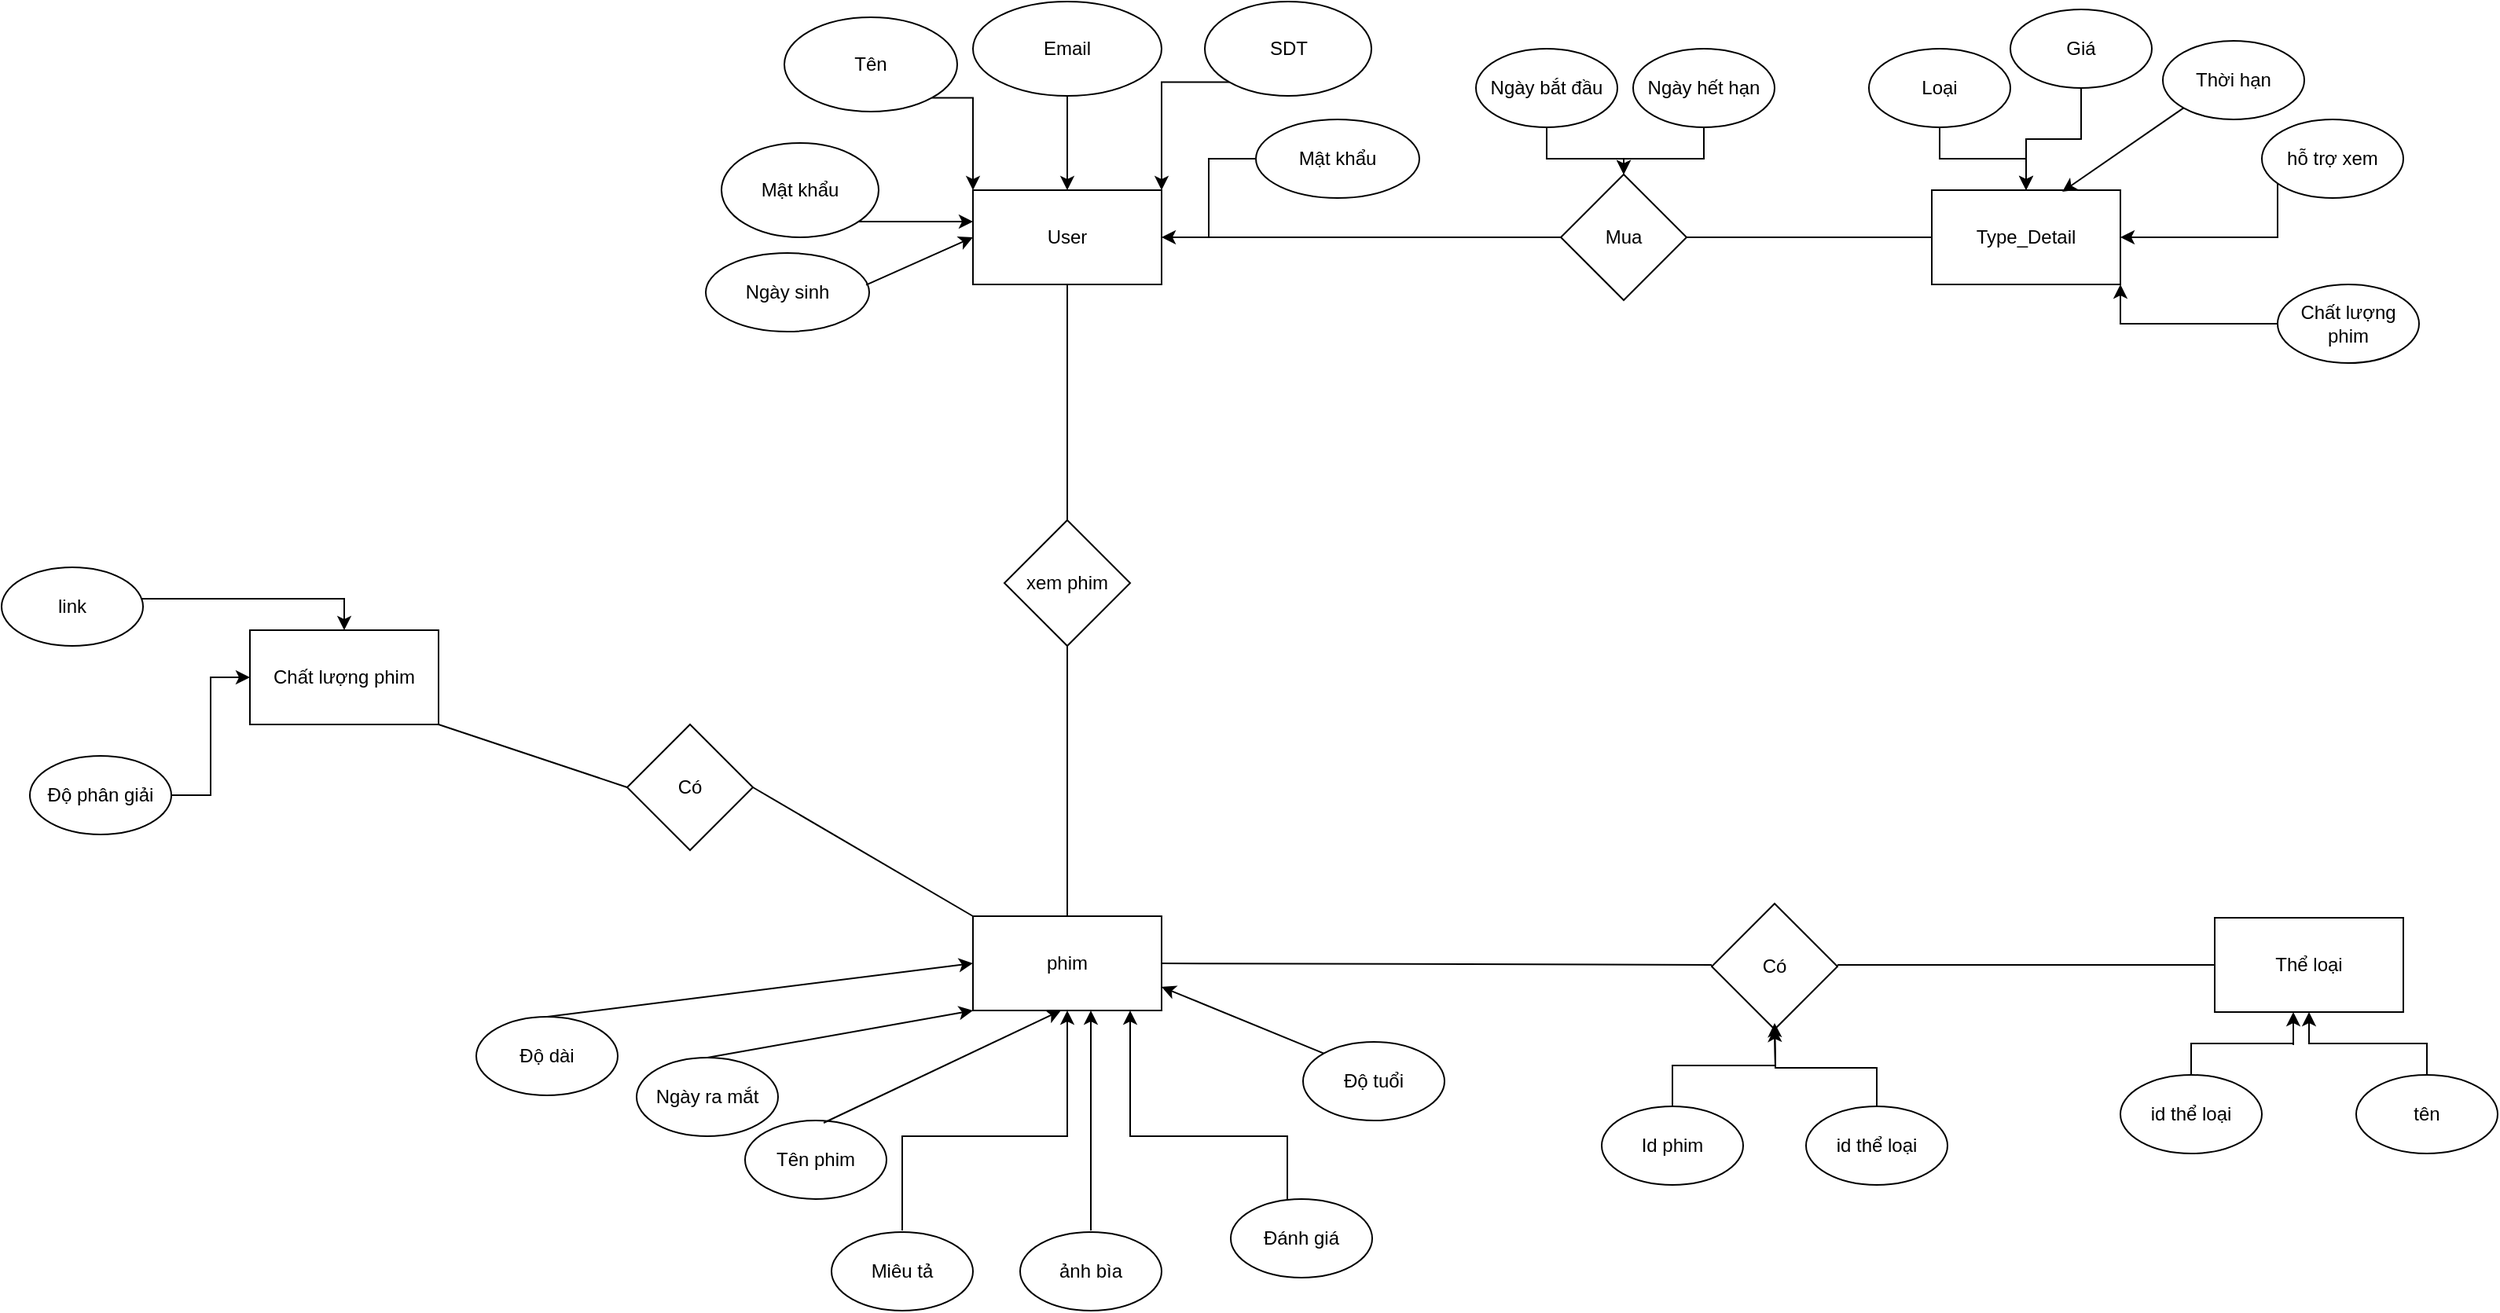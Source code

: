 <mxfile version="21.3.7" type="github">
  <diagram name="Trang-1" id="cnOSumTbthVu8hze1_SV">
    <mxGraphModel dx="2492" dy="804" grid="1" gridSize="10" guides="1" tooltips="1" connect="1" arrows="1" fold="1" page="1" pageScale="1" pageWidth="827" pageHeight="1169" math="0" shadow="0">
      <root>
        <mxCell id="0" />
        <mxCell id="1" parent="0" />
        <mxCell id="IhOkM0QZsy-EgQr038lC-6" value="User" style="rounded=0;whiteSpace=wrap;html=1;" parent="1" vertex="1">
          <mxGeometry x="160" y="130" width="120" height="60" as="geometry" />
        </mxCell>
        <mxCell id="0aDd8CedD71GwJp79W3B-3" style="edgeStyle=orthogonalEdgeStyle;rounded=0;orthogonalLoop=1;jettySize=auto;html=1;exitX=1;exitY=1;exitDx=0;exitDy=0;entryX=0;entryY=0;entryDx=0;entryDy=0;" edge="1" parent="1" source="IhOkM0QZsy-EgQr038lC-8" target="IhOkM0QZsy-EgQr038lC-6">
          <mxGeometry relative="1" as="geometry">
            <Array as="points">
              <mxPoint x="160" y="71" />
            </Array>
          </mxGeometry>
        </mxCell>
        <mxCell id="IhOkM0QZsy-EgQr038lC-8" value="Tên" style="ellipse;whiteSpace=wrap;html=1;" parent="1" vertex="1">
          <mxGeometry x="40" y="20" width="110" height="60" as="geometry" />
        </mxCell>
        <mxCell id="0aDd8CedD71GwJp79W3B-4" style="edgeStyle=orthogonalEdgeStyle;rounded=0;orthogonalLoop=1;jettySize=auto;html=1;exitX=0.5;exitY=1;exitDx=0;exitDy=0;entryX=0.5;entryY=0;entryDx=0;entryDy=0;" edge="1" parent="1" source="IhOkM0QZsy-EgQr038lC-9" target="IhOkM0QZsy-EgQr038lC-6">
          <mxGeometry relative="1" as="geometry">
            <Array as="points">
              <mxPoint x="220" y="60" />
            </Array>
          </mxGeometry>
        </mxCell>
        <mxCell id="IhOkM0QZsy-EgQr038lC-9" value="Email" style="ellipse;whiteSpace=wrap;html=1;" parent="1" vertex="1">
          <mxGeometry x="160" y="10" width="120" height="60" as="geometry" />
        </mxCell>
        <mxCell id="0aDd8CedD71GwJp79W3B-8" style="edgeStyle=orthogonalEdgeStyle;rounded=0;orthogonalLoop=1;jettySize=auto;html=1;exitX=0;exitY=1;exitDx=0;exitDy=0;entryX=1;entryY=0;entryDx=0;entryDy=0;" edge="1" parent="1" source="IhOkM0QZsy-EgQr038lC-10" target="IhOkM0QZsy-EgQr038lC-6">
          <mxGeometry relative="1" as="geometry" />
        </mxCell>
        <mxCell id="IhOkM0QZsy-EgQr038lC-10" value="SDT" style="ellipse;whiteSpace=wrap;html=1;" parent="1" vertex="1">
          <mxGeometry x="307.5" y="10" width="106" height="60" as="geometry" />
        </mxCell>
        <mxCell id="0aDd8CedD71GwJp79W3B-2" value="" style="edgeStyle=orthogonalEdgeStyle;rounded=0;orthogonalLoop=1;jettySize=auto;html=1;" edge="1" parent="1" source="IhOkM0QZsy-EgQr038lC-11" target="IhOkM0QZsy-EgQr038lC-6">
          <mxGeometry relative="1" as="geometry">
            <Array as="points">
              <mxPoint x="140" y="150" />
              <mxPoint x="140" y="150" />
            </Array>
          </mxGeometry>
        </mxCell>
        <mxCell id="IhOkM0QZsy-EgQr038lC-11" value="Mật khẩu" style="ellipse;whiteSpace=wrap;html=1;" parent="1" vertex="1">
          <mxGeometry y="100" width="100" height="60" as="geometry" />
        </mxCell>
        <mxCell id="0aDd8CedD71GwJp79W3B-9" style="edgeStyle=orthogonalEdgeStyle;rounded=0;orthogonalLoop=1;jettySize=auto;html=1;exitX=0;exitY=0.5;exitDx=0;exitDy=0;entryX=1;entryY=0.5;entryDx=0;entryDy=0;" edge="1" parent="1" source="IhOkM0QZsy-EgQr038lC-12" target="IhOkM0QZsy-EgQr038lC-6">
          <mxGeometry relative="1" as="geometry" />
        </mxCell>
        <mxCell id="IhOkM0QZsy-EgQr038lC-12" value="Mật khẩu" style="ellipse;whiteSpace=wrap;html=1;" parent="1" vertex="1">
          <mxGeometry x="340" y="85" width="104" height="50" as="geometry" />
        </mxCell>
        <mxCell id="IhOkM0QZsy-EgQr038lC-13" value="Ngày sinh" style="ellipse;whiteSpace=wrap;html=1;" parent="1" vertex="1">
          <mxGeometry x="-10" y="170" width="104" height="50" as="geometry" />
        </mxCell>
        <mxCell id="IhOkM0QZsy-EgQr038lC-14" value="" style="endArrow=classic;html=1;rounded=0;entryX=0;entryY=0.5;entryDx=0;entryDy=0;exitX=0.981;exitY=0.407;exitDx=0;exitDy=0;exitPerimeter=0;" parent="1" source="IhOkM0QZsy-EgQr038lC-13" target="IhOkM0QZsy-EgQr038lC-6" edge="1">
          <mxGeometry width="50" height="50" relative="1" as="geometry">
            <mxPoint x="110" y="180" as="sourcePoint" />
            <mxPoint x="150" y="130" as="targetPoint" />
          </mxGeometry>
        </mxCell>
        <mxCell id="0aDd8CedD71GwJp79W3B-13" value="Type_Detail" style="whiteSpace=wrap;html=1;rounded=0;" vertex="1" parent="1">
          <mxGeometry x="770" y="130" width="120" height="60" as="geometry" />
        </mxCell>
        <mxCell id="0aDd8CedD71GwJp79W3B-15" value="Mua" style="rhombus;whiteSpace=wrap;html=1;" vertex="1" parent="1">
          <mxGeometry x="534" y="120" width="80" height="80" as="geometry" />
        </mxCell>
        <mxCell id="0aDd8CedD71GwJp79W3B-20" value="" style="edgeStyle=orthogonalEdgeStyle;rounded=0;orthogonalLoop=1;jettySize=auto;html=1;" edge="1" parent="1" source="0aDd8CedD71GwJp79W3B-16" target="0aDd8CedD71GwJp79W3B-15">
          <mxGeometry relative="1" as="geometry" />
        </mxCell>
        <mxCell id="0aDd8CedD71GwJp79W3B-16" value="Ngày bắt đầu" style="ellipse;whiteSpace=wrap;html=1;" vertex="1" parent="1">
          <mxGeometry x="480" y="40" width="90" height="50" as="geometry" />
        </mxCell>
        <mxCell id="0aDd8CedD71GwJp79W3B-19" value="" style="edgeStyle=orthogonalEdgeStyle;rounded=0;orthogonalLoop=1;jettySize=auto;html=1;" edge="1" parent="1" source="0aDd8CedD71GwJp79W3B-18" target="0aDd8CedD71GwJp79W3B-15">
          <mxGeometry relative="1" as="geometry" />
        </mxCell>
        <mxCell id="0aDd8CedD71GwJp79W3B-18" value="Ngày hết hạn" style="ellipse;whiteSpace=wrap;html=1;" vertex="1" parent="1">
          <mxGeometry x="580" y="40" width="90" height="50" as="geometry" />
        </mxCell>
        <mxCell id="0aDd8CedD71GwJp79W3B-21" value="" style="endArrow=none;html=1;rounded=0;entryX=0;entryY=0.5;entryDx=0;entryDy=0;" edge="1" parent="1" target="0aDd8CedD71GwJp79W3B-15">
          <mxGeometry width="50" height="50" relative="1" as="geometry">
            <mxPoint x="290" y="160" as="sourcePoint" />
            <mxPoint x="580" y="170" as="targetPoint" />
          </mxGeometry>
        </mxCell>
        <mxCell id="0aDd8CedD71GwJp79W3B-22" value="" style="endArrow=none;html=1;rounded=0;entryX=1;entryY=0.5;entryDx=0;entryDy=0;exitX=0;exitY=0.5;exitDx=0;exitDy=0;" edge="1" parent="1" source="0aDd8CedD71GwJp79W3B-13" target="0aDd8CedD71GwJp79W3B-15">
          <mxGeometry width="50" height="50" relative="1" as="geometry">
            <mxPoint x="530" y="20" as="sourcePoint" />
            <mxPoint x="580" y="-30" as="targetPoint" />
          </mxGeometry>
        </mxCell>
        <mxCell id="0aDd8CedD71GwJp79W3B-30" value="" style="edgeStyle=orthogonalEdgeStyle;rounded=0;orthogonalLoop=1;jettySize=auto;html=1;" edge="1" parent="1" source="0aDd8CedD71GwJp79W3B-24" target="0aDd8CedD71GwJp79W3B-13">
          <mxGeometry relative="1" as="geometry" />
        </mxCell>
        <mxCell id="0aDd8CedD71GwJp79W3B-24" value="Loại" style="ellipse;whiteSpace=wrap;html=1;" vertex="1" parent="1">
          <mxGeometry x="730" y="40" width="90" height="50" as="geometry" />
        </mxCell>
        <mxCell id="0aDd8CedD71GwJp79W3B-31" value="" style="edgeStyle=orthogonalEdgeStyle;rounded=0;orthogonalLoop=1;jettySize=auto;html=1;" edge="1" parent="1" source="0aDd8CedD71GwJp79W3B-25" target="0aDd8CedD71GwJp79W3B-13">
          <mxGeometry relative="1" as="geometry" />
        </mxCell>
        <mxCell id="0aDd8CedD71GwJp79W3B-25" value="Giá" style="ellipse;whiteSpace=wrap;html=1;" vertex="1" parent="1">
          <mxGeometry x="820" y="15" width="90" height="50" as="geometry" />
        </mxCell>
        <mxCell id="0aDd8CedD71GwJp79W3B-28" value="Thời hạn" style="ellipse;whiteSpace=wrap;html=1;" vertex="1" parent="1">
          <mxGeometry x="917" y="35" width="90" height="50" as="geometry" />
        </mxCell>
        <mxCell id="0aDd8CedD71GwJp79W3B-34" value="" style="edgeStyle=orthogonalEdgeStyle;rounded=0;orthogonalLoop=1;jettySize=auto;html=1;exitX=0;exitY=0.5;exitDx=0;exitDy=0;" edge="1" parent="1" source="0aDd8CedD71GwJp79W3B-29" target="0aDd8CedD71GwJp79W3B-13">
          <mxGeometry relative="1" as="geometry">
            <Array as="points">
              <mxPoint x="990" y="160" />
            </Array>
          </mxGeometry>
        </mxCell>
        <mxCell id="0aDd8CedD71GwJp79W3B-29" value="hỗ trợ xem" style="ellipse;whiteSpace=wrap;html=1;" vertex="1" parent="1">
          <mxGeometry x="980" y="85" width="90" height="50" as="geometry" />
        </mxCell>
        <mxCell id="0aDd8CedD71GwJp79W3B-32" value="" style="endArrow=classic;html=1;rounded=0;entryX=0.692;entryY=0.017;entryDx=0;entryDy=0;entryPerimeter=0;exitX=0;exitY=1;exitDx=0;exitDy=0;" edge="1" parent="1" source="0aDd8CedD71GwJp79W3B-28" target="0aDd8CedD71GwJp79W3B-13">
          <mxGeometry width="50" height="50" relative="1" as="geometry">
            <mxPoint x="930" y="360" as="sourcePoint" />
            <mxPoint x="980" y="310" as="targetPoint" />
          </mxGeometry>
        </mxCell>
        <mxCell id="0aDd8CedD71GwJp79W3B-87" value="" style="group" vertex="1" connectable="0" parent="1">
          <mxGeometry x="-156" y="593" width="677" height="250" as="geometry" />
        </mxCell>
        <mxCell id="0aDd8CedD71GwJp79W3B-11" value="phim" style="rounded=0;whiteSpace=wrap;html=1;" vertex="1" parent="0aDd8CedD71GwJp79W3B-87">
          <mxGeometry x="316" y="-1" width="120" height="60" as="geometry" />
        </mxCell>
        <mxCell id="0aDd8CedD71GwJp79W3B-36" value="Tên phim" style="ellipse;whiteSpace=wrap;html=1;" vertex="1" parent="0aDd8CedD71GwJp79W3B-87">
          <mxGeometry x="171" y="129" width="90" height="50" as="geometry" />
        </mxCell>
        <mxCell id="0aDd8CedD71GwJp79W3B-40" value="" style="edgeStyle=orthogonalEdgeStyle;rounded=0;orthogonalLoop=1;jettySize=auto;html=1;" edge="1" parent="0aDd8CedD71GwJp79W3B-87" target="0aDd8CedD71GwJp79W3B-11">
          <mxGeometry relative="1" as="geometry">
            <mxPoint x="271" y="199" as="sourcePoint" />
            <Array as="points">
              <mxPoint x="271" y="139" />
              <mxPoint x="376" y="139" />
            </Array>
          </mxGeometry>
        </mxCell>
        <mxCell id="0aDd8CedD71GwJp79W3B-38" value="Miêu tả" style="ellipse;whiteSpace=wrap;html=1;" vertex="1" parent="0aDd8CedD71GwJp79W3B-87">
          <mxGeometry x="226" y="200" width="90" height="50" as="geometry" />
        </mxCell>
        <mxCell id="0aDd8CedD71GwJp79W3B-41" value="ảnh bìa" style="ellipse;whiteSpace=wrap;html=1;" vertex="1" parent="0aDd8CedD71GwJp79W3B-87">
          <mxGeometry x="346" y="200" width="90" height="50" as="geometry" />
        </mxCell>
        <mxCell id="0aDd8CedD71GwJp79W3B-42" value="" style="endArrow=classic;html=1;rounded=0;exitX=0.5;exitY=0;exitDx=0;exitDy=0;entryX=0.5;entryY=1;entryDx=0;entryDy=0;" edge="1" parent="0aDd8CedD71GwJp79W3B-87">
          <mxGeometry width="50" height="50" relative="1" as="geometry">
            <mxPoint x="391" y="199" as="sourcePoint" />
            <mxPoint x="391" y="59" as="targetPoint" />
            <Array as="points">
              <mxPoint x="391" y="159" />
            </Array>
          </mxGeometry>
        </mxCell>
        <mxCell id="0aDd8CedD71GwJp79W3B-43" value="Đánh giá" style="ellipse;whiteSpace=wrap;html=1;" vertex="1" parent="0aDd8CedD71GwJp79W3B-87">
          <mxGeometry x="480" y="179" width="90" height="50" as="geometry" />
        </mxCell>
        <mxCell id="0aDd8CedD71GwJp79W3B-44" value="" style="endArrow=classic;html=1;rounded=0;" edge="1" parent="0aDd8CedD71GwJp79W3B-87">
          <mxGeometry width="50" height="50" relative="1" as="geometry">
            <mxPoint x="516" y="179" as="sourcePoint" />
            <mxPoint x="416" y="59" as="targetPoint" />
            <Array as="points">
              <mxPoint x="516" y="139" />
              <mxPoint x="496" y="139" />
              <mxPoint x="466" y="139" />
              <mxPoint x="416" y="139" />
            </Array>
          </mxGeometry>
        </mxCell>
        <mxCell id="0aDd8CedD71GwJp79W3B-47" value="Độ tuổi" style="ellipse;whiteSpace=wrap;html=1;" vertex="1" parent="0aDd8CedD71GwJp79W3B-87">
          <mxGeometry x="526" y="79" width="90" height="50" as="geometry" />
        </mxCell>
        <mxCell id="0aDd8CedD71GwJp79W3B-48" value="" style="endArrow=classic;html=1;rounded=0;exitX=0;exitY=0;exitDx=0;exitDy=0;entryX=1;entryY=0.75;entryDx=0;entryDy=0;" edge="1" parent="0aDd8CedD71GwJp79W3B-87" source="0aDd8CedD71GwJp79W3B-47" target="0aDd8CedD71GwJp79W3B-11">
          <mxGeometry width="50" height="50" relative="1" as="geometry">
            <mxPoint x="482" y="9" as="sourcePoint" />
            <mxPoint x="532" y="-41" as="targetPoint" />
          </mxGeometry>
        </mxCell>
        <mxCell id="0aDd8CedD71GwJp79W3B-49" value="Ngày ra mắt" style="ellipse;whiteSpace=wrap;html=1;" vertex="1" parent="0aDd8CedD71GwJp79W3B-87">
          <mxGeometry x="102" y="89" width="90" height="50" as="geometry" />
        </mxCell>
        <mxCell id="0aDd8CedD71GwJp79W3B-50" value="" style="endArrow=classic;html=1;rounded=0;exitX=0.5;exitY=0;exitDx=0;exitDy=0;entryX=0;entryY=1;entryDx=0;entryDy=0;" edge="1" parent="0aDd8CedD71GwJp79W3B-87" source="0aDd8CedD71GwJp79W3B-49" target="0aDd8CedD71GwJp79W3B-11">
          <mxGeometry width="50" height="50" relative="1" as="geometry">
            <mxPoint x="90" y="103" as="sourcePoint" />
            <mxPoint x="32" y="159" as="targetPoint" />
          </mxGeometry>
        </mxCell>
        <mxCell id="0aDd8CedD71GwJp79W3B-51" value="Độ dài" style="ellipse;whiteSpace=wrap;html=1;" vertex="1" parent="0aDd8CedD71GwJp79W3B-87">
          <mxGeometry y="63" width="90" height="50" as="geometry" />
        </mxCell>
        <mxCell id="0aDd8CedD71GwJp79W3B-52" value="" style="endArrow=classic;html=1;rounded=0;exitX=0.5;exitY=0;exitDx=0;exitDy=0;entryX=0;entryY=0.5;entryDx=0;entryDy=0;" edge="1" parent="0aDd8CedD71GwJp79W3B-87" source="0aDd8CedD71GwJp79W3B-51" target="0aDd8CedD71GwJp79W3B-11">
          <mxGeometry width="50" height="50" relative="1" as="geometry">
            <mxPoint x="-20" y="-57" as="sourcePoint" />
            <mxPoint x="-78" y="-1" as="targetPoint" />
          </mxGeometry>
        </mxCell>
        <mxCell id="0aDd8CedD71GwJp79W3B-53" value="" style="endArrow=classic;html=1;rounded=0;exitX=0.556;exitY=0.03;exitDx=0;exitDy=0;exitPerimeter=0;" edge="1" parent="0aDd8CedD71GwJp79W3B-87" source="0aDd8CedD71GwJp79W3B-36">
          <mxGeometry width="50" height="50" relative="1" as="geometry">
            <mxPoint x="163.5" y="101.5" as="sourcePoint" />
            <mxPoint x="372" y="59" as="targetPoint" />
          </mxGeometry>
        </mxCell>
        <mxCell id="0aDd8CedD71GwJp79W3B-91" value="" style="endArrow=none;html=1;rounded=0;exitX=1;exitY=0.5;exitDx=0;exitDy=0;entryX=0;entryY=0.5;entryDx=0;entryDy=0;" edge="1" parent="1" source="0aDd8CedD71GwJp79W3B-11">
          <mxGeometry width="50" height="50" relative="1" as="geometry">
            <mxPoint x="550" y="623" as="sourcePoint" />
            <mxPoint x="630" y="623" as="targetPoint" />
          </mxGeometry>
        </mxCell>
        <mxCell id="0aDd8CedD71GwJp79W3B-93" value="" style="endArrow=none;html=1;rounded=0;exitX=1;exitY=0.5;exitDx=0;exitDy=0;entryX=0;entryY=0.5;entryDx=0;entryDy=0;" edge="1" parent="1" target="0aDd8CedD71GwJp79W3B-92">
          <mxGeometry width="50" height="50" relative="1" as="geometry">
            <mxPoint x="710" y="623" as="sourcePoint" />
            <mxPoint x="960" y="633" as="targetPoint" />
          </mxGeometry>
        </mxCell>
        <mxCell id="0aDd8CedD71GwJp79W3B-107" value="" style="group" vertex="1" connectable="0" parent="1">
          <mxGeometry x="890" y="593" width="240" height="150" as="geometry" />
        </mxCell>
        <mxCell id="0aDd8CedD71GwJp79W3B-92" value="Thể loại" style="rounded=0;whiteSpace=wrap;html=1;" vertex="1" parent="0aDd8CedD71GwJp79W3B-107">
          <mxGeometry x="60" width="120" height="60" as="geometry" />
        </mxCell>
        <mxCell id="0aDd8CedD71GwJp79W3B-106" style="edgeStyle=orthogonalEdgeStyle;rounded=0;orthogonalLoop=1;jettySize=auto;html=1;exitX=0.5;exitY=0;exitDx=0;exitDy=0;" edge="1" parent="0aDd8CedD71GwJp79W3B-107" source="0aDd8CedD71GwJp79W3B-103">
          <mxGeometry relative="1" as="geometry">
            <mxPoint x="110" y="60" as="targetPoint" />
          </mxGeometry>
        </mxCell>
        <mxCell id="0aDd8CedD71GwJp79W3B-103" value="id thể loại" style="ellipse;whiteSpace=wrap;html=1;" vertex="1" parent="0aDd8CedD71GwJp79W3B-107">
          <mxGeometry y="100" width="90" height="50" as="geometry" />
        </mxCell>
        <mxCell id="0aDd8CedD71GwJp79W3B-105" style="edgeStyle=orthogonalEdgeStyle;rounded=0;orthogonalLoop=1;jettySize=auto;html=1;entryX=0.5;entryY=1;entryDx=0;entryDy=0;" edge="1" parent="0aDd8CedD71GwJp79W3B-107" source="0aDd8CedD71GwJp79W3B-104" target="0aDd8CedD71GwJp79W3B-92">
          <mxGeometry relative="1" as="geometry" />
        </mxCell>
        <mxCell id="0aDd8CedD71GwJp79W3B-104" value="tên" style="ellipse;whiteSpace=wrap;html=1;" vertex="1" parent="0aDd8CedD71GwJp79W3B-107">
          <mxGeometry x="150" y="100" width="90" height="50" as="geometry" />
        </mxCell>
        <mxCell id="0aDd8CedD71GwJp79W3B-108" value="" style="group" vertex="1" connectable="0" parent="1">
          <mxGeometry x="560" y="584" width="220" height="180" as="geometry" />
        </mxCell>
        <mxCell id="0aDd8CedD71GwJp79W3B-88" value="Có" style="rhombus;whiteSpace=wrap;html=1;" vertex="1" parent="0aDd8CedD71GwJp79W3B-108">
          <mxGeometry x="70" width="80" height="80" as="geometry" />
        </mxCell>
        <mxCell id="0aDd8CedD71GwJp79W3B-136" style="edgeStyle=orthogonalEdgeStyle;rounded=0;orthogonalLoop=1;jettySize=auto;html=1;exitX=0.5;exitY=0;exitDx=0;exitDy=0;" edge="1" parent="0aDd8CedD71GwJp79W3B-108" source="0aDd8CedD71GwJp79W3B-95">
          <mxGeometry relative="1" as="geometry">
            <mxPoint x="110" y="76" as="targetPoint" />
          </mxGeometry>
        </mxCell>
        <mxCell id="0aDd8CedD71GwJp79W3B-95" value="Id phim" style="ellipse;whiteSpace=wrap;html=1;" vertex="1" parent="0aDd8CedD71GwJp79W3B-108">
          <mxGeometry y="129" width="90" height="50" as="geometry" />
        </mxCell>
        <mxCell id="0aDd8CedD71GwJp79W3B-101" style="edgeStyle=orthogonalEdgeStyle;rounded=0;orthogonalLoop=1;jettySize=auto;html=1;exitX=0.5;exitY=0;exitDx=0;exitDy=0;" edge="1" parent="0aDd8CedD71GwJp79W3B-108" source="0aDd8CedD71GwJp79W3B-99">
          <mxGeometry relative="1" as="geometry">
            <mxPoint x="110.0" y="79" as="targetPoint" />
          </mxGeometry>
        </mxCell>
        <mxCell id="0aDd8CedD71GwJp79W3B-99" value="id thể loại" style="ellipse;whiteSpace=wrap;html=1;" vertex="1" parent="0aDd8CedD71GwJp79W3B-108">
          <mxGeometry x="130" y="129" width="90" height="50" as="geometry" />
        </mxCell>
        <mxCell id="0aDd8CedD71GwJp79W3B-116" value="" style="endArrow=none;html=1;rounded=0;entryX=0.5;entryY=0;entryDx=0;entryDy=0;exitX=0.5;exitY=1;exitDx=0;exitDy=0;" edge="1" parent="1" source="0aDd8CedD71GwJp79W3B-127" target="0aDd8CedD71GwJp79W3B-11">
          <mxGeometry width="50" height="50" relative="1" as="geometry">
            <mxPoint x="233" y="520" as="sourcePoint" />
            <mxPoint x="184" y="690" as="targetPoint" />
          </mxGeometry>
        </mxCell>
        <mxCell id="0aDd8CedD71GwJp79W3B-123" style="edgeStyle=orthogonalEdgeStyle;rounded=0;orthogonalLoop=1;jettySize=auto;html=1;entryX=1;entryY=1;entryDx=0;entryDy=0;" edge="1" parent="1" source="0aDd8CedD71GwJp79W3B-122" target="0aDd8CedD71GwJp79W3B-13">
          <mxGeometry relative="1" as="geometry" />
        </mxCell>
        <mxCell id="0aDd8CedD71GwJp79W3B-122" value="Chất lượng phim" style="ellipse;whiteSpace=wrap;html=1;" vertex="1" parent="1">
          <mxGeometry x="990" y="190" width="90" height="50" as="geometry" />
        </mxCell>
        <mxCell id="0aDd8CedD71GwJp79W3B-127" value="xem phim" style="rhombus;whiteSpace=wrap;html=1;" vertex="1" parent="1">
          <mxGeometry x="180" y="340" width="80" height="80" as="geometry" />
        </mxCell>
        <mxCell id="0aDd8CedD71GwJp79W3B-129" value="" style="endArrow=none;html=1;rounded=0;exitX=0.5;exitY=0;exitDx=0;exitDy=0;entryX=0.5;entryY=1;entryDx=0;entryDy=0;" edge="1" parent="1" source="0aDd8CedD71GwJp79W3B-127" target="IhOkM0QZsy-EgQr038lC-6">
          <mxGeometry width="50" height="50" relative="1" as="geometry">
            <mxPoint x="400" y="500" as="sourcePoint" />
            <mxPoint x="450" y="450" as="targetPoint" />
          </mxGeometry>
        </mxCell>
        <mxCell id="0aDd8CedD71GwJp79W3B-139" value="Có" style="rhombus;whiteSpace=wrap;html=1;" vertex="1" parent="1">
          <mxGeometry x="-60" y="470" width="80" height="80" as="geometry" />
        </mxCell>
        <mxCell id="0aDd8CedD71GwJp79W3B-140" value="Chất lượng phim" style="rounded=0;whiteSpace=wrap;html=1;" vertex="1" parent="1">
          <mxGeometry x="-300" y="410" width="120" height="60" as="geometry" />
        </mxCell>
        <mxCell id="0aDd8CedD71GwJp79W3B-141" value="" style="endArrow=none;html=1;rounded=0;exitX=1;exitY=0.5;exitDx=0;exitDy=0;entryX=0;entryY=0;entryDx=0;entryDy=0;" edge="1" parent="1" source="0aDd8CedD71GwJp79W3B-139" target="0aDd8CedD71GwJp79W3B-11">
          <mxGeometry width="50" height="50" relative="1" as="geometry">
            <mxPoint x="290" y="450" as="sourcePoint" />
            <mxPoint x="340" y="400" as="targetPoint" />
          </mxGeometry>
        </mxCell>
        <mxCell id="0aDd8CedD71GwJp79W3B-143" value="" style="endArrow=none;html=1;rounded=0;exitX=1;exitY=1;exitDx=0;exitDy=0;entryX=0;entryY=0.5;entryDx=0;entryDy=0;" edge="1" parent="1" source="0aDd8CedD71GwJp79W3B-140" target="0aDd8CedD71GwJp79W3B-139">
          <mxGeometry width="50" height="50" relative="1" as="geometry">
            <mxPoint x="290" y="450" as="sourcePoint" />
            <mxPoint x="340" y="400" as="targetPoint" />
          </mxGeometry>
        </mxCell>
        <mxCell id="0aDd8CedD71GwJp79W3B-151" style="edgeStyle=orthogonalEdgeStyle;rounded=0;orthogonalLoop=1;jettySize=auto;html=1;entryX=0;entryY=0.5;entryDx=0;entryDy=0;" edge="1" parent="1" source="0aDd8CedD71GwJp79W3B-150" target="0aDd8CedD71GwJp79W3B-140">
          <mxGeometry relative="1" as="geometry" />
        </mxCell>
        <mxCell id="0aDd8CedD71GwJp79W3B-150" value="Độ phân giải" style="ellipse;whiteSpace=wrap;html=1;" vertex="1" parent="1">
          <mxGeometry x="-440" y="490" width="90" height="50" as="geometry" />
        </mxCell>
        <mxCell id="0aDd8CedD71GwJp79W3B-153" style="edgeStyle=orthogonalEdgeStyle;rounded=0;orthogonalLoop=1;jettySize=auto;html=1;entryX=0.5;entryY=0;entryDx=0;entryDy=0;" edge="1" parent="1" source="0aDd8CedD71GwJp79W3B-152" target="0aDd8CedD71GwJp79W3B-140">
          <mxGeometry relative="1" as="geometry">
            <Array as="points">
              <mxPoint x="-240" y="390" />
            </Array>
          </mxGeometry>
        </mxCell>
        <mxCell id="0aDd8CedD71GwJp79W3B-152" value="link" style="ellipse;whiteSpace=wrap;html=1;" vertex="1" parent="1">
          <mxGeometry x="-458" y="370" width="90" height="50" as="geometry" />
        </mxCell>
      </root>
    </mxGraphModel>
  </diagram>
</mxfile>
